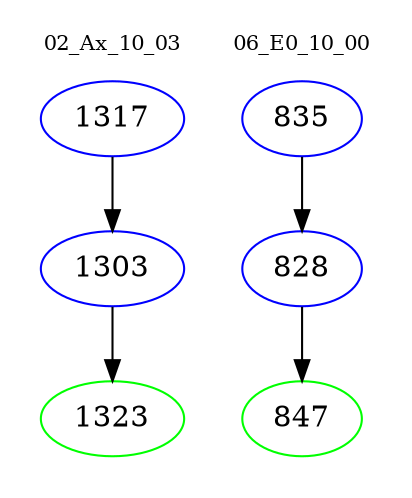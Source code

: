 digraph{
subgraph cluster_0 {
color = white
label = "02_Ax_10_03";
fontsize=10;
T0_1317 [label="1317", color="blue"]
T0_1317 -> T0_1303 [color="black"]
T0_1303 [label="1303", color="blue"]
T0_1303 -> T0_1323 [color="black"]
T0_1323 [label="1323", color="green"]
}
subgraph cluster_1 {
color = white
label = "06_E0_10_00";
fontsize=10;
T1_835 [label="835", color="blue"]
T1_835 -> T1_828 [color="black"]
T1_828 [label="828", color="blue"]
T1_828 -> T1_847 [color="black"]
T1_847 [label="847", color="green"]
}
}
